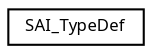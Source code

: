 digraph "Graphical Class Hierarchy"
{
  edge [fontname="Sans",fontsize="8",labelfontname="Sans",labelfontsize="8"];
  node [fontname="Sans",fontsize="8",shape=record];
  rankdir="LR";
  Node1 [label="SAI_TypeDef",height=0.2,width=0.4,color="black", fillcolor="white", style="filled",URL="$struct_s_a_i___type_def.html",tooltip="Serial Audio Interface. "];
}
